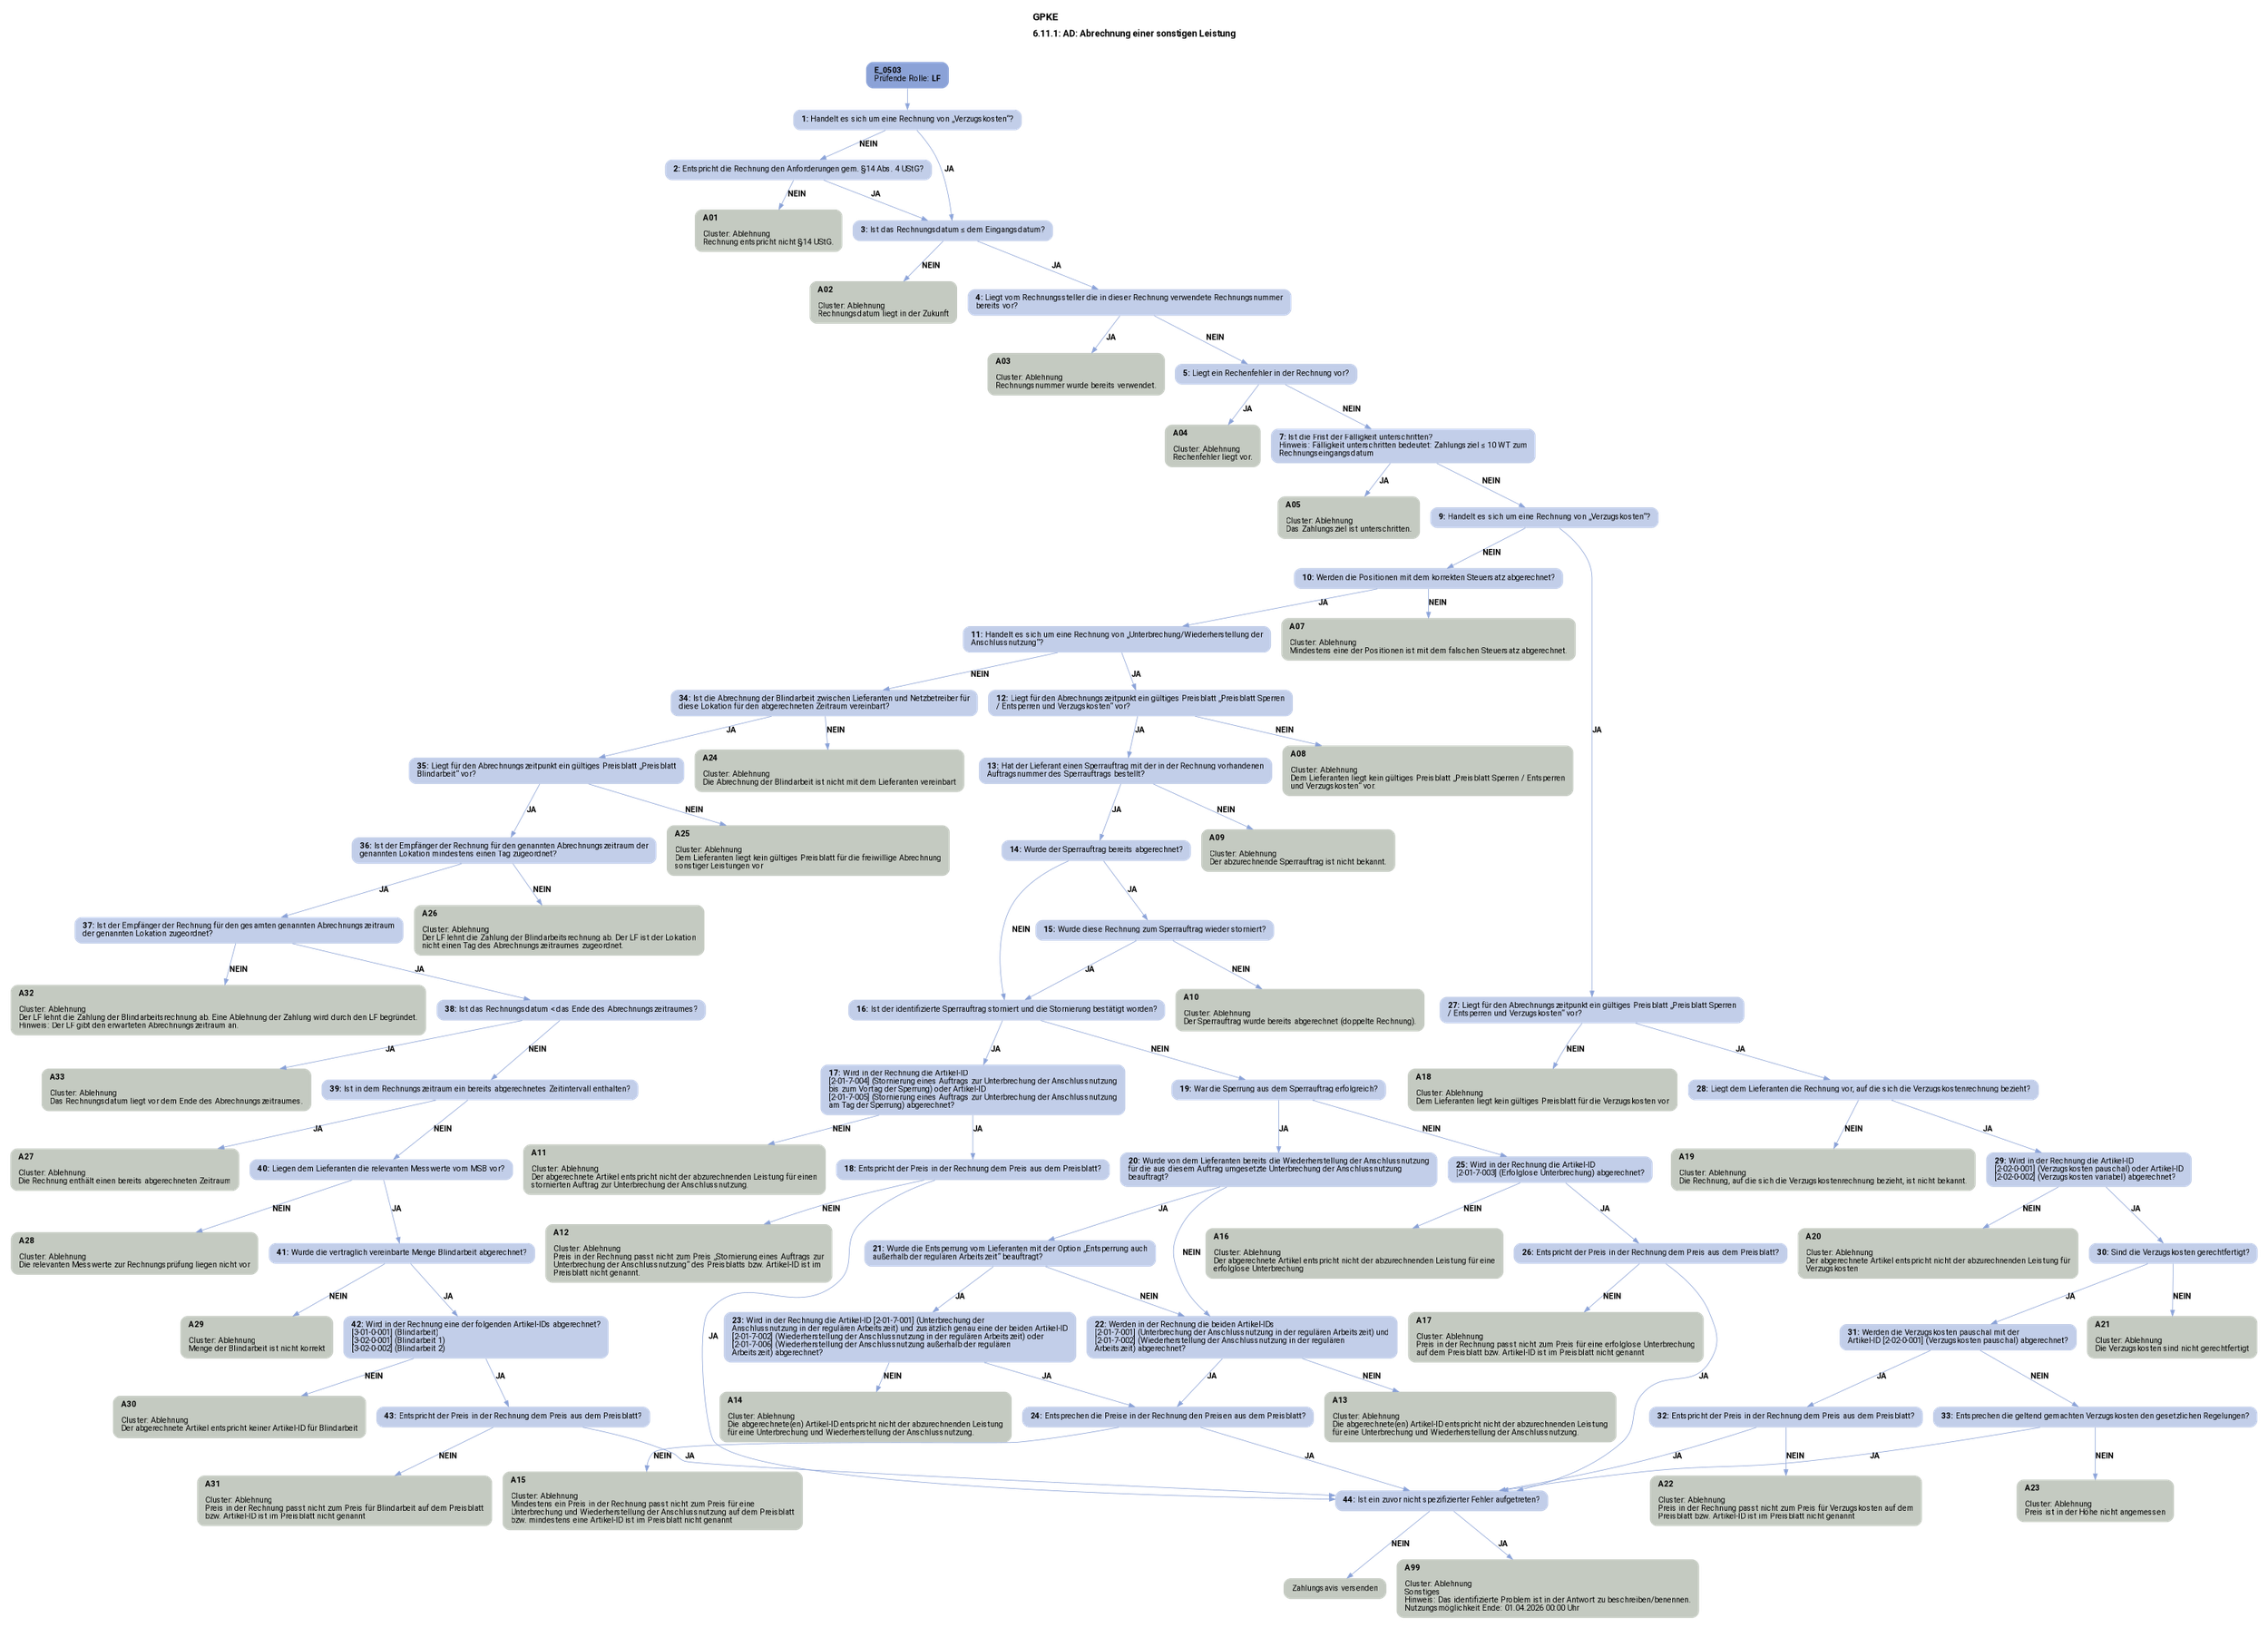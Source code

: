 digraph D {
    labelloc="t";
    label=<<B><FONT POINT-SIZE="18">GPKE</FONT></B><BR align="left"/><BR/><B><FONT POINT-SIZE="16">6.11.1: AD: Abrechnung einer sonstigen Leistung</FONT></B><BR align="left"/><BR/><BR/><BR/>>;
    ratio="compress";
    concentrate=true;
    pack=true;
    rankdir=TB;
    packmode="array";
    size="20,20";
    fontsize=12;
    pad=0.25;
    "Start" [margin="0.2,0.12", shape=box, style="filled,rounded", penwidth=0.0, fillcolor="#8ba2d7", label=<<B>E_0503</B><BR align="left"/><FONT>Prüfende Rolle: <B>LF</B></FONT><BR align="center"/>>, fontname="Roboto, sans-serif"];
    "1" [margin="0.2,0.12", shape=box, style="filled,rounded", penwidth=0.0, fillcolor="#c2cee9", label=<<B>1: </B>Handelt es sich um eine Rechnung von „Verzugskosten“?<BR align="left"/>>, fontname="Roboto, sans-serif"];
    "2" [margin="0.2,0.12", shape=box, style="filled,rounded", penwidth=0.0, fillcolor="#c2cee9", label=<<B>2: </B>Entspricht die Rechnung den Anforderungen gem. §14 Abs. 4 UStG?<BR align="left"/>>, fontname="Roboto, sans-serif"];
    "A01" [margin="0.2,0.12", shape=box, style="filled,rounded", penwidth=0.0, fillcolor="#c4cac1", label=<<B>A01</B><BR align="left"/><BR align="left"/><FONT>Cluster: Ablehnung<BR align="left"/>Rechnung entspricht nicht §14 UStG.<BR align="left"/></FONT>>, fontname="Roboto, sans-serif"];
    "3" [margin="0.2,0.12", shape=box, style="filled,rounded", penwidth=0.0, fillcolor="#c2cee9", label=<<B>3: </B>Ist das Rechnungsdatum ≤ dem Eingangsdatum?<BR align="left"/>>, fontname="Roboto, sans-serif"];
    "A02" [margin="0.2,0.12", shape=box, style="filled,rounded", penwidth=0.0, fillcolor="#c4cac1", label=<<B>A02</B><BR align="left"/><BR align="left"/><FONT>Cluster: Ablehnung<BR align="left"/>Rechnungsdatum liegt in der Zukunft<BR align="left"/></FONT>>, fontname="Roboto, sans-serif"];
    "4" [margin="0.2,0.12", shape=box, style="filled,rounded", penwidth=0.0, fillcolor="#c2cee9", label=<<B>4: </B>Liegt vom Rechnungssteller die in dieser Rechnung verwendete Rechnungsnummer<BR align="left"/>bereits vor?<BR align="left"/>>, fontname="Roboto, sans-serif"];
    "A03" [margin="0.2,0.12", shape=box, style="filled,rounded", penwidth=0.0, fillcolor="#c4cac1", label=<<B>A03</B><BR align="left"/><BR align="left"/><FONT>Cluster: Ablehnung<BR align="left"/>Rechnungsnummer wurde bereits verwendet.<BR align="left"/></FONT>>, fontname="Roboto, sans-serif"];
    "5" [margin="0.2,0.12", shape=box, style="filled,rounded", penwidth=0.0, fillcolor="#c2cee9", label=<<B>5: </B>Liegt ein Rechenfehler in der Rechnung vor?<BR align="left"/>>, fontname="Roboto, sans-serif"];
    "A04" [margin="0.2,0.12", shape=box, style="filled,rounded", penwidth=0.0, fillcolor="#c4cac1", label=<<B>A04</B><BR align="left"/><BR align="left"/><FONT>Cluster: Ablehnung<BR align="left"/>Rechenfehler liegt vor.<BR align="left"/></FONT>>, fontname="Roboto, sans-serif"];
    "7" [margin="0.2,0.12", shape=box, style="filled,rounded", penwidth=0.0, fillcolor="#c2cee9", label=<<B>7: </B>Ist die Frist der Fälligkeit unterschritten?<BR align="left"/>Hinweis: Fälligkeit unterschritten bedeutet: Zahlungsziel ≤ 10 WT zum<BR align="left"/>Rechnungseingangsdatum<BR align="left"/>>, fontname="Roboto, sans-serif"];
    "A05" [margin="0.2,0.12", shape=box, style="filled,rounded", penwidth=0.0, fillcolor="#c4cac1", label=<<B>A05</B><BR align="left"/><BR align="left"/><FONT>Cluster: Ablehnung<BR align="left"/>Das Zahlungsziel ist unterschritten.<BR align="left"/></FONT>>, fontname="Roboto, sans-serif"];
    "9" [margin="0.2,0.12", shape=box, style="filled,rounded", penwidth=0.0, fillcolor="#c2cee9", label=<<B>9: </B>Handelt es sich um eine Rechnung von „Verzugskosten“?<BR align="left"/>>, fontname="Roboto, sans-serif"];
    "10" [margin="0.2,0.12", shape=box, style="filled,rounded", penwidth=0.0, fillcolor="#c2cee9", label=<<B>10: </B>Werden die Positionen mit dem korrekten Steuersatz abgerechnet?<BR align="left"/>>, fontname="Roboto, sans-serif"];
    "A07" [margin="0.2,0.12", shape=box, style="filled,rounded", penwidth=0.0, fillcolor="#c4cac1", label=<<B>A07</B><BR align="left"/><BR align="left"/><FONT>Cluster: Ablehnung<BR align="left"/>Mindestens eine der Positionen ist mit dem falschen Steuersatz abgerechnet.<BR align="left"/></FONT>>, fontname="Roboto, sans-serif"];
    "11" [margin="0.2,0.12", shape=box, style="filled,rounded", penwidth=0.0, fillcolor="#c2cee9", label=<<B>11: </B>Handelt es sich um eine Rechnung von „Unterbrechung/Wiederherstellung der<BR align="left"/>Anschlussnutzung“?<BR align="left"/>>, fontname="Roboto, sans-serif"];
    "12" [margin="0.2,0.12", shape=box, style="filled,rounded", penwidth=0.0, fillcolor="#c2cee9", label=<<B>12: </B>Liegt für den Abrechnungszeitpunkt ein gültiges Preisblatt „Preisblatt Sperren<BR align="left"/>/ Entsperren und Verzugskosten“ vor?<BR align="left"/>>, fontname="Roboto, sans-serif"];
    "A08" [margin="0.2,0.12", shape=box, style="filled,rounded", penwidth=0.0, fillcolor="#c4cac1", label=<<B>A08</B><BR align="left"/><BR align="left"/><FONT>Cluster: Ablehnung<BR align="left"/>Dem Lieferanten liegt kein gültiges Preisblatt „Preisblatt Sperren / Entsperren<BR align="left"/>und Verzugskosten“ vor.<BR align="left"/></FONT>>, fontname="Roboto, sans-serif"];
    "13" [margin="0.2,0.12", shape=box, style="filled,rounded", penwidth=0.0, fillcolor="#c2cee9", label=<<B>13: </B>Hat der Lieferant einen Sperrauftrag mit der in der Rechnung vorhandenen<BR align="left"/>Auftragsnummer des Sperrauftrags bestellt?<BR align="left"/>>, fontname="Roboto, sans-serif"];
    "A09" [margin="0.2,0.12", shape=box, style="filled,rounded", penwidth=0.0, fillcolor="#c4cac1", label=<<B>A09</B><BR align="left"/><BR align="left"/><FONT>Cluster: Ablehnung<BR align="left"/>Der abzurechnende Sperrauftrag ist nicht bekannt.<BR align="left"/></FONT>>, fontname="Roboto, sans-serif"];
    "14" [margin="0.2,0.12", shape=box, style="filled,rounded", penwidth=0.0, fillcolor="#c2cee9", label=<<B>14: </B>Wurde der Sperrauftrag bereits abgerechnet?<BR align="left"/>>, fontname="Roboto, sans-serif"];
    "15" [margin="0.2,0.12", shape=box, style="filled,rounded", penwidth=0.0, fillcolor="#c2cee9", label=<<B>15: </B>Wurde diese Rechnung zum Sperrauftrag wieder storniert?<BR align="left"/>>, fontname="Roboto, sans-serif"];
    "A10" [margin="0.2,0.12", shape=box, style="filled,rounded", penwidth=0.0, fillcolor="#c4cac1", label=<<B>A10</B><BR align="left"/><BR align="left"/><FONT>Cluster: Ablehnung<BR align="left"/>Der Sperrauftrag wurde bereits abgerechnet (doppelte Rechnung).<BR align="left"/></FONT>>, fontname="Roboto, sans-serif"];
    "16" [margin="0.2,0.12", shape=box, style="filled,rounded", penwidth=0.0, fillcolor="#c2cee9", label=<<B>16: </B>Ist der identifizierte Sperrauftrag storniert und die Stornierung bestätigt worden?<BR align="left"/>>, fontname="Roboto, sans-serif"];
    "17" [margin="0.2,0.12", shape=box, style="filled,rounded", penwidth=0.0, fillcolor="#c2cee9", label=<<B>17: </B>Wird in der Rechnung die Artikel-ID<BR align="left"/>[2-01-7-004] (Stornierung eines Auftrags zur Unterbrechung der Anschlussnutzung<BR align="left"/>bis zum Vortag der Sperrung) oder Artikel-ID<BR align="left"/>[2-01-7-005] (Stornierung eines Auftrags zur Unterbrechung der Anschlussnutzung<BR align="left"/>am Tag der Sperrung) abgerechnet?<BR align="left"/>>, fontname="Roboto, sans-serif"];
    "A11" [margin="0.2,0.12", shape=box, style="filled,rounded", penwidth=0.0, fillcolor="#c4cac1", label=<<B>A11</B><BR align="left"/><BR align="left"/><FONT>Cluster: Ablehnung<BR align="left"/>Der abgerechnete Artikel entspricht nicht der abzurechnenden Leistung für einen<BR align="left"/>stornierten Auftrag zur Unterbrechung der Anschlussnutzung.<BR align="left"/></FONT>>, fontname="Roboto, sans-serif"];
    "18" [margin="0.2,0.12", shape=box, style="filled,rounded", penwidth=0.0, fillcolor="#c2cee9", label=<<B>18: </B>Entspricht der Preis in der Rechnung dem Preis aus dem Preisblatt?<BR align="left"/>>, fontname="Roboto, sans-serif"];
    "A12" [margin="0.2,0.12", shape=box, style="filled,rounded", penwidth=0.0, fillcolor="#c4cac1", label=<<B>A12</B><BR align="left"/><BR align="left"/><FONT>Cluster: Ablehnung<BR align="left"/>Preis in der Rechnung passt nicht zum Preis „Stornierung eines Auftrags zur<BR align="left"/>Unterbrechung der Anschlussnutzung“ des Preisblatts bzw. Artikel-ID ist im<BR align="left"/>Preisblatt nicht genannt.<BR align="left"/></FONT>>, fontname="Roboto, sans-serif"];
    "19" [margin="0.2,0.12", shape=box, style="filled,rounded", penwidth=0.0, fillcolor="#c2cee9", label=<<B>19: </B>War die Sperrung aus dem Sperrauftrag erfolgreich?<BR align="left"/>>, fontname="Roboto, sans-serif"];
    "20" [margin="0.2,0.12", shape=box, style="filled,rounded", penwidth=0.0, fillcolor="#c2cee9", label=<<B>20: </B>Wurde von dem Lieferanten bereits die Wiederherstellung der Anschlussnutzung<BR align="left"/>für die aus diesem Auftrag umgesetzte Unterbrechung der Anschlussnutzung<BR align="left"/>beauftragt?<BR align="left"/>>, fontname="Roboto, sans-serif"];
    "21" [margin="0.2,0.12", shape=box, style="filled,rounded", penwidth=0.0, fillcolor="#c2cee9", label=<<B>21: </B>Wurde die Entsperrung vom Lieferanten mit der Option „Entsperrung auch<BR align="left"/>außerhalb der regulären Arbeitszeit“ beauftragt?<BR align="left"/>>, fontname="Roboto, sans-serif"];
    "22" [margin="0.2,0.12", shape=box, style="filled,rounded", penwidth=0.0, fillcolor="#c2cee9", label=<<B>22: </B>Werden in der Rechnung die beiden Artikel-IDs<BR align="left"/>[2-01-7-001] (Unterbrechung der Anschlussnutzung in der regulären Arbeitszeit) und<BR align="left"/>[2-01-7-002] (Wiederherstellung der Anschlussnutzung in der regulären<BR align="left"/>Arbeitszeit) abgerechnet?<BR align="left"/>>, fontname="Roboto, sans-serif"];
    "A13" [margin="0.2,0.12", shape=box, style="filled,rounded", penwidth=0.0, fillcolor="#c4cac1", label=<<B>A13</B><BR align="left"/><BR align="left"/><FONT>Cluster: Ablehnung<BR align="left"/>Die abgerechnete(en) Artikel-ID entspricht nicht der abzurechnenden Leistung<BR align="left"/>für eine Unterbrechung und Wiederherstellung der Anschlussnutzung.<BR align="left"/></FONT>>, fontname="Roboto, sans-serif"];
    "23" [margin="0.2,0.12", shape=box, style="filled,rounded", penwidth=0.0, fillcolor="#c2cee9", label=<<B>23: </B>Wird in der Rechnung die Artikel-ID [2-01-7-001] (Unterbrechung der<BR align="left"/>Anschlussnutzung in der regulären Arbeitszeit) und zusätzlich genau eine der beiden Artikel-ID<BR align="left"/>[2-01-7-002] (Wiederherstellung der Anschlussnutzung in der regulären Arbeitszeit) oder<BR align="left"/>[2-01-7-006] (Wiederherstellung der Anschlussnutzung außerhalb der regulären<BR align="left"/>Arbeitszeit) abgerechnet?<BR align="left"/>>, fontname="Roboto, sans-serif"];
    "A14" [margin="0.2,0.12", shape=box, style="filled,rounded", penwidth=0.0, fillcolor="#c4cac1", label=<<B>A14</B><BR align="left"/><BR align="left"/><FONT>Cluster: Ablehnung<BR align="left"/>Die abgerechnete(en) Artikel-ID entspricht nicht der abzurechnenden Leistung<BR align="left"/>für eine Unterbrechung und Wiederherstellung der Anschlussnutzung.<BR align="left"/></FONT>>, fontname="Roboto, sans-serif"];
    "24" [margin="0.2,0.12", shape=box, style="filled,rounded", penwidth=0.0, fillcolor="#c2cee9", label=<<B>24: </B>Entsprechen die Preise in der Rechnung den Preisen aus dem Preisblatt?<BR align="left"/>>, fontname="Roboto, sans-serif"];
    "A15" [margin="0.2,0.12", shape=box, style="filled,rounded", penwidth=0.0, fillcolor="#c4cac1", label=<<B>A15</B><BR align="left"/><BR align="left"/><FONT>Cluster: Ablehnung<BR align="left"/>Mindestens ein Preis in der Rechnung passt nicht zum Preis für eine<BR align="left"/>Unterbrechung und Wiederherstellung der Anschlussnutzung auf dem Preisblatt<BR align="left"/>bzw. mindestens eine Artikel-ID ist im Preisblatt nicht genannt<BR align="left"/></FONT>>, fontname="Roboto, sans-serif"];
    "25" [margin="0.2,0.12", shape=box, style="filled,rounded", penwidth=0.0, fillcolor="#c2cee9", label=<<B>25: </B>Wird in der Rechnung die Artikel-ID<BR align="left"/>[2-01-7-003] (Erfolglose Unterbrechung) abgerechnet?<BR align="left"/>>, fontname="Roboto, sans-serif"];
    "A16" [margin="0.2,0.12", shape=box, style="filled,rounded", penwidth=0.0, fillcolor="#c4cac1", label=<<B>A16</B><BR align="left"/><BR align="left"/><FONT>Cluster: Ablehnung<BR align="left"/>Der abgerechnete Artikel entspricht nicht der abzurechnenden Leistung für eine<BR align="left"/>erfolglose Unterbrechung<BR align="left"/></FONT>>, fontname="Roboto, sans-serif"];
    "26" [margin="0.2,0.12", shape=box, style="filled,rounded", penwidth=0.0, fillcolor="#c2cee9", label=<<B>26: </B>Entspricht der Preis in der Rechnung dem Preis aus dem Preisblatt?<BR align="left"/>>, fontname="Roboto, sans-serif"];
    "A17" [margin="0.2,0.12", shape=box, style="filled,rounded", penwidth=0.0, fillcolor="#c4cac1", label=<<B>A17</B><BR align="left"/><BR align="left"/><FONT>Cluster: Ablehnung<BR align="left"/>Preis in der Rechnung passt nicht zum Preis für eine erfolglose Unterbrechung<BR align="left"/>auf dem Preisblatt bzw. Artikel-ID ist im Preisblatt nicht genannt<BR align="left"/></FONT>>, fontname="Roboto, sans-serif"];
    "27" [margin="0.2,0.12", shape=box, style="filled,rounded", penwidth=0.0, fillcolor="#c2cee9", label=<<B>27: </B>Liegt für den Abrechnungszeitpunkt ein gültiges Preisblatt „Preisblatt Sperren<BR align="left"/>/ Entsperren und Verzugskosten“ vor?<BR align="left"/>>, fontname="Roboto, sans-serif"];
    "A18" [margin="0.2,0.12", shape=box, style="filled,rounded", penwidth=0.0, fillcolor="#c4cac1", label=<<B>A18</B><BR align="left"/><BR align="left"/><FONT>Cluster: Ablehnung<BR align="left"/>Dem Lieferanten liegt kein gültiges Preisblatt für die Verzugskosten vor<BR align="left"/></FONT>>, fontname="Roboto, sans-serif"];
    "28" [margin="0.2,0.12", shape=box, style="filled,rounded", penwidth=0.0, fillcolor="#c2cee9", label=<<B>28: </B>Liegt dem Lieferanten die Rechnung vor, auf die sich die Verzugskostenrechnung bezieht?<BR align="left"/>>, fontname="Roboto, sans-serif"];
    "A19" [margin="0.2,0.12", shape=box, style="filled,rounded", penwidth=0.0, fillcolor="#c4cac1", label=<<B>A19</B><BR align="left"/><BR align="left"/><FONT>Cluster: Ablehnung<BR align="left"/>Die Rechnung, auf die sich die Verzugskostenrechnung bezieht, ist nicht bekannt.<BR align="left"/></FONT>>, fontname="Roboto, sans-serif"];
    "29" [margin="0.2,0.12", shape=box, style="filled,rounded", penwidth=0.0, fillcolor="#c2cee9", label=<<B>29: </B>Wird in der Rechnung die Artikel-ID<BR align="left"/>[2-02-0-001] (Verzugskosten pauschal) oder Artikel-ID<BR align="left"/>[2-02-0-002] (Verzugskosten variabel) abgerechnet?<BR align="left"/>>, fontname="Roboto, sans-serif"];
    "A20" [margin="0.2,0.12", shape=box, style="filled,rounded", penwidth=0.0, fillcolor="#c4cac1", label=<<B>A20</B><BR align="left"/><BR align="left"/><FONT>Cluster: Ablehnung<BR align="left"/>Der abgerechnete Artikel entspricht nicht der abzurechnenden Leistung für<BR align="left"/>Verzugskosten<BR align="left"/></FONT>>, fontname="Roboto, sans-serif"];
    "30" [margin="0.2,0.12", shape=box, style="filled,rounded", penwidth=0.0, fillcolor="#c2cee9", label=<<B>30: </B>Sind die Verzugskosten gerechtfertigt?<BR align="left"/>>, fontname="Roboto, sans-serif"];
    "A21" [margin="0.2,0.12", shape=box, style="filled,rounded", penwidth=0.0, fillcolor="#c4cac1", label=<<B>A21</B><BR align="left"/><BR align="left"/><FONT>Cluster: Ablehnung<BR align="left"/>Die Verzugskosten sind nicht gerechtfertigt<BR align="left"/></FONT>>, fontname="Roboto, sans-serif"];
    "31" [margin="0.2,0.12", shape=box, style="filled,rounded", penwidth=0.0, fillcolor="#c2cee9", label=<<B>31: </B>Werden die Verzugskosten pauschal mit der<BR align="left"/>Artikel-ID [2-02-0-001] (Verzugskosten pauschal) abgerechnet?<BR align="left"/>>, fontname="Roboto, sans-serif"];
    "32" [margin="0.2,0.12", shape=box, style="filled,rounded", penwidth=0.0, fillcolor="#c2cee9", label=<<B>32: </B>Entspricht der Preis in der Rechnung dem Preis aus dem Preisblatt?<BR align="left"/>>, fontname="Roboto, sans-serif"];
    "A22" [margin="0.2,0.12", shape=box, style="filled,rounded", penwidth=0.0, fillcolor="#c4cac1", label=<<B>A22</B><BR align="left"/><BR align="left"/><FONT>Cluster: Ablehnung<BR align="left"/>Preis in der Rechnung passt nicht zum Preis für Verzugskosten auf dem<BR align="left"/>Preisblatt bzw. Artikel-ID ist im Preisblatt nicht genannt<BR align="left"/></FONT>>, fontname="Roboto, sans-serif"];
    "33" [margin="0.2,0.12", shape=box, style="filled,rounded", penwidth=0.0, fillcolor="#c2cee9", label=<<B>33: </B>Entsprechen die geltend gemachten Verzugskosten den gesetzlichen Regelungen?<BR align="left"/>>, fontname="Roboto, sans-serif"];
    "A23" [margin="0.2,0.12", shape=box, style="filled,rounded", penwidth=0.0, fillcolor="#c4cac1", label=<<B>A23</B><BR align="left"/><BR align="left"/><FONT>Cluster: Ablehnung<BR align="left"/>Preis ist in der Höhe nicht angemessen<BR align="left"/></FONT>>, fontname="Roboto, sans-serif"];
    "34" [margin="0.2,0.12", shape=box, style="filled,rounded", penwidth=0.0, fillcolor="#c2cee9", label=<<B>34: </B>Ist die Abrechnung der Blindarbeit zwischen Lieferanten und Netzbetreiber für<BR align="left"/>diese Lokation für den abgerechneten Zeitraum vereinbart?<BR align="left"/>>, fontname="Roboto, sans-serif"];
    "A24" [margin="0.2,0.12", shape=box, style="filled,rounded", penwidth=0.0, fillcolor="#c4cac1", label=<<B>A24</B><BR align="left"/><BR align="left"/><FONT>Cluster: Ablehnung<BR align="left"/>Die Abrechnung der Blindarbeit ist nicht mit dem Lieferanten vereinbart<BR align="left"/></FONT>>, fontname="Roboto, sans-serif"];
    "35" [margin="0.2,0.12", shape=box, style="filled,rounded", penwidth=0.0, fillcolor="#c2cee9", label=<<B>35: </B>Liegt für den Abrechnungszeitpunkt ein gültiges Preisblatt „Preisblatt<BR align="left"/>Blindarbeit“ vor?<BR align="left"/>>, fontname="Roboto, sans-serif"];
    "A25" [margin="0.2,0.12", shape=box, style="filled,rounded", penwidth=0.0, fillcolor="#c4cac1", label=<<B>A25</B><BR align="left"/><BR align="left"/><FONT>Cluster: Ablehnung<BR align="left"/>Dem Lieferanten liegt kein gültiges Preisblatt für die freiwillige Abrechnung<BR align="left"/>sonstiger Leistungen vor<BR align="left"/></FONT>>, fontname="Roboto, sans-serif"];
    "36" [margin="0.2,0.12", shape=box, style="filled,rounded", penwidth=0.0, fillcolor="#c2cee9", label=<<B>36: </B>Ist der Empfänger der Rechnung für den genannten Abrechnungszeitraum der<BR align="left"/>genannten Lokation mindestens einen Tag zugeordnet?<BR align="left"/>>, fontname="Roboto, sans-serif"];
    "A26" [margin="0.2,0.12", shape=box, style="filled,rounded", penwidth=0.0, fillcolor="#c4cac1", label=<<B>A26</B><BR align="left"/><BR align="left"/><FONT>Cluster: Ablehnung<BR align="left"/>Der LF lehnt die Zahlung der Blindarbeitsrechnung ab. Der LF ist der Lokation<BR align="left"/>nicht einen Tag des Abrechnungszeitraumes zugeordnet.<BR align="left"/></FONT>>, fontname="Roboto, sans-serif"];
    "37" [margin="0.2,0.12", shape=box, style="filled,rounded", penwidth=0.0, fillcolor="#c2cee9", label=<<B>37: </B>Ist der Empfänger der Rechnung für den gesamten genannten Abrechnungszeitraum<BR align="left"/>der genannten Lokation zugeordnet?<BR align="left"/>>, fontname="Roboto, sans-serif"];
    "A32" [margin="0.2,0.12", shape=box, style="filled,rounded", penwidth=0.0, fillcolor="#c4cac1", label=<<B>A32</B><BR align="left"/><BR align="left"/><FONT>Cluster: Ablehnung<BR align="left"/>Der LF lehnt die Zahlung der Blindarbeitsrechnung ab. Eine Ablehnung der Zahlung wird durch den LF begründet.<BR align="left"/>Hinweis: Der LF gibt den erwarteten Abrechnungszeitraum an.<BR align="left"/></FONT>>, fontname="Roboto, sans-serif"];
    "38" [margin="0.2,0.12", shape=box, style="filled,rounded", penwidth=0.0, fillcolor="#c2cee9", label=<<B>38: </B>Ist das Rechnungsdatum &lt; das Ende des Abrechnungszeitraumes?<BR align="left"/>>, fontname="Roboto, sans-serif"];
    "A33" [margin="0.2,0.12", shape=box, style="filled,rounded", penwidth=0.0, fillcolor="#c4cac1", label=<<B>A33</B><BR align="left"/><BR align="left"/><FONT>Cluster: Ablehnung<BR align="left"/>Das Rechnungsdatum liegt vor dem Ende des Abrechnungszeitraumes.<BR align="left"/></FONT>>, fontname="Roboto, sans-serif"];
    "39" [margin="0.2,0.12", shape=box, style="filled,rounded", penwidth=0.0, fillcolor="#c2cee9", label=<<B>39: </B>Ist in dem Rechnungszeitraum ein bereits abgerechnetes Zeitintervall enthalten?<BR align="left"/>>, fontname="Roboto, sans-serif"];
    "A27" [margin="0.2,0.12", shape=box, style="filled,rounded", penwidth=0.0, fillcolor="#c4cac1", label=<<B>A27</B><BR align="left"/><BR align="left"/><FONT>Cluster: Ablehnung<BR align="left"/>Die Rechnung enthält einen bereits abgerechneten Zeitraum<BR align="left"/></FONT>>, fontname="Roboto, sans-serif"];
    "40" [margin="0.2,0.12", shape=box, style="filled,rounded", penwidth=0.0, fillcolor="#c2cee9", label=<<B>40: </B>Liegen dem Lieferanten die relevanten Messwerte vom MSB vor?<BR align="left"/>>, fontname="Roboto, sans-serif"];
    "A28" [margin="0.2,0.12", shape=box, style="filled,rounded", penwidth=0.0, fillcolor="#c4cac1", label=<<B>A28</B><BR align="left"/><BR align="left"/><FONT>Cluster: Ablehnung<BR align="left"/>Die relevanten Messwerte zur Rechnungsprüfung liegen nicht vor<BR align="left"/></FONT>>, fontname="Roboto, sans-serif"];
    "41" [margin="0.2,0.12", shape=box, style="filled,rounded", penwidth=0.0, fillcolor="#c2cee9", label=<<B>41: </B>Wurde die vertraglich vereinbarte Menge Blindarbeit abgerechnet?<BR align="left"/>>, fontname="Roboto, sans-serif"];
    "A29" [margin="0.2,0.12", shape=box, style="filled,rounded", penwidth=0.0, fillcolor="#c4cac1", label=<<B>A29</B><BR align="left"/><BR align="left"/><FONT>Cluster: Ablehnung<BR align="left"/>Menge der Blindarbeit ist nicht korrekt<BR align="left"/></FONT>>, fontname="Roboto, sans-serif"];
    "42" [margin="0.2,0.12", shape=box, style="filled,rounded", penwidth=0.0, fillcolor="#c2cee9", label=<<B>42: </B>Wird in der Rechnung eine der folgenden Artikel-IDs abgerechnet?<BR align="left"/>[3-01-0-001] (Blindarbeit)<BR align="left"/>[3-02-0-001] (Blindarbeit 1)<BR align="left"/>[3-02-0-002] (Blindarbeit 2)<BR align="left"/>>, fontname="Roboto, sans-serif"];
    "A30" [margin="0.2,0.12", shape=box, style="filled,rounded", penwidth=0.0, fillcolor="#c4cac1", label=<<B>A30</B><BR align="left"/><BR align="left"/><FONT>Cluster: Ablehnung<BR align="left"/>Der abgerechnete Artikel entspricht keiner Artikel-ID für Blindarbeit<BR align="left"/></FONT>>, fontname="Roboto, sans-serif"];
    "43" [margin="0.2,0.12", shape=box, style="filled,rounded", penwidth=0.0, fillcolor="#c2cee9", label=<<B>43: </B>Entspricht der Preis in der Rechnung dem Preis aus dem Preisblatt?<BR align="left"/>>, fontname="Roboto, sans-serif"];
    "A31" [margin="0.2,0.12", shape=box, style="filled,rounded", penwidth=0.0, fillcolor="#c4cac1", label=<<B>A31</B><BR align="left"/><BR align="left"/><FONT>Cluster: Ablehnung<BR align="left"/>Preis in der Rechnung passt nicht zum Preis für Blindarbeit auf dem Preisblatt<BR align="left"/>bzw. Artikel-ID ist im Preisblatt nicht genannt<BR align="left"/></FONT>>, fontname="Roboto, sans-serif"];
    "44" [margin="0.2,0.12", shape=box, style="filled,rounded", penwidth=0.0, fillcolor="#c2cee9", label=<<B>44: </B>Ist ein zuvor nicht spezifizierter Fehler aufgetreten?<BR align="left"/>>, fontname="Roboto, sans-serif"];
    "Zahlungsavis versenden" [margin="0.2,0.12", shape=box, style="filled,rounded", penwidth=0.0, fillcolor="#c4cac1", label=<<FONT>Zahlungsavis versenden<BR align="left"/></FONT>>, fontname="Roboto, sans-serif"];
    "A99" [margin="0.2,0.12", shape=box, style="filled,rounded", penwidth=0.0, fillcolor="#c4cac1", label=<<B>A99</B><BR align="left"/><BR align="left"/><FONT>Cluster: Ablehnung<BR align="left"/>Sonstiges<BR align="left"/>Hinweis: Das identifizierte Problem ist in der Antwort zu beschreiben/benennen.<BR align="left"/>Nutzungsmöglichkeit Ende: 01.04.2026 00:00 Uhr<BR align="left"/></FONT>>, fontname="Roboto, sans-serif"];

    "Start" -> "1" [color="#88a0d6"];
    "1" -> "3" [label=<<B>JA</B>>, color="#88a0d6", fontname="Roboto, sans-serif"];
    "1" -> "2" [label=<<B>NEIN</B>>, color="#88a0d6", fontname="Roboto, sans-serif"];
    "2" -> "A01" [label=<<B>NEIN</B>>, color="#88a0d6", fontname="Roboto, sans-serif"];
    "2" -> "3" [label=<<B>JA</B>>, color="#88a0d6", fontname="Roboto, sans-serif"];
    "3" -> "A02" [label=<<B>NEIN</B>>, color="#88a0d6", fontname="Roboto, sans-serif"];
    "3" -> "4" [label=<<B>JA</B>>, color="#88a0d6", fontname="Roboto, sans-serif"];
    "4" -> "A03" [label=<<B>JA</B>>, color="#88a0d6", fontname="Roboto, sans-serif"];
    "4" -> "5" [label=<<B>NEIN</B>>, color="#88a0d6", fontname="Roboto, sans-serif"];
    "5" -> "A04" [label=<<B>JA</B>>, color="#88a0d6", fontname="Roboto, sans-serif"];
    "5" -> "7" [label=<<B>NEIN</B>>, color="#88a0d6", fontname="Roboto, sans-serif"];
    "7" -> "A05" [label=<<B>JA</B>>, color="#88a0d6", fontname="Roboto, sans-serif"];
    "7" -> "9" [label=<<B>NEIN</B>>, color="#88a0d6", fontname="Roboto, sans-serif"];
    "9" -> "27" [label=<<B>JA</B>>, color="#88a0d6", fontname="Roboto, sans-serif"];
    "9" -> "10" [label=<<B>NEIN</B>>, color="#88a0d6", fontname="Roboto, sans-serif"];
    "10" -> "A07" [label=<<B>NEIN</B>>, color="#88a0d6", fontname="Roboto, sans-serif"];
    "10" -> "11" [label=<<B>JA</B>>, color="#88a0d6", fontname="Roboto, sans-serif"];
    "11" -> "12" [label=<<B>JA</B>>, color="#88a0d6", fontname="Roboto, sans-serif"];
    "11" -> "34" [label=<<B>NEIN</B>>, color="#88a0d6", fontname="Roboto, sans-serif"];
    "12" -> "A08" [label=<<B>NEIN</B>>, color="#88a0d6", fontname="Roboto, sans-serif"];
    "12" -> "13" [label=<<B>JA</B>>, color="#88a0d6", fontname="Roboto, sans-serif"];
    "13" -> "A09" [label=<<B>NEIN</B>>, color="#88a0d6", fontname="Roboto, sans-serif"];
    "13" -> "14" [label=<<B>JA</B>>, color="#88a0d6", fontname="Roboto, sans-serif"];
    "14" -> "15" [label=<<B>JA</B>>, color="#88a0d6", fontname="Roboto, sans-serif"];
    "14" -> "16" [label=<<B>NEIN</B>>, color="#88a0d6", fontname="Roboto, sans-serif"];
    "15" -> "A10" [label=<<B>NEIN</B>>, color="#88a0d6", fontname="Roboto, sans-serif"];
    "15" -> "16" [label=<<B>JA</B>>, color="#88a0d6", fontname="Roboto, sans-serif"];
    "16" -> "17" [label=<<B>JA</B>>, color="#88a0d6", fontname="Roboto, sans-serif"];
    "16" -> "19" [label=<<B>NEIN</B>>, color="#88a0d6", fontname="Roboto, sans-serif"];
    "17" -> "A11" [label=<<B>NEIN</B>>, color="#88a0d6", fontname="Roboto, sans-serif"];
    "17" -> "18" [label=<<B>JA</B>>, color="#88a0d6", fontname="Roboto, sans-serif"];
    "18" -> "A12" [label=<<B>NEIN</B>>, color="#88a0d6", fontname="Roboto, sans-serif"];
    "18" -> "44" [label=<<B>JA</B>>, color="#88a0d6", fontname="Roboto, sans-serif"];
    "19" -> "20" [label=<<B>JA</B>>, color="#88a0d6", fontname="Roboto, sans-serif"];
    "19" -> "25" [label=<<B>NEIN</B>>, color="#88a0d6", fontname="Roboto, sans-serif"];
    "20" -> "21" [label=<<B>JA</B>>, color="#88a0d6", fontname="Roboto, sans-serif"];
    "20" -> "22" [label=<<B>NEIN</B>>, color="#88a0d6", fontname="Roboto, sans-serif"];
    "21" -> "23" [label=<<B>JA</B>>, color="#88a0d6", fontname="Roboto, sans-serif"];
    "21" -> "22" [label=<<B>NEIN</B>>, color="#88a0d6", fontname="Roboto, sans-serif"];
    "22" -> "A13" [label=<<B>NEIN</B>>, color="#88a0d6", fontname="Roboto, sans-serif"];
    "22" -> "24" [label=<<B>JA</B>>, color="#88a0d6", fontname="Roboto, sans-serif"];
    "23" -> "A14" [label=<<B>NEIN</B>>, color="#88a0d6", fontname="Roboto, sans-serif"];
    "23" -> "24" [label=<<B>JA</B>>, color="#88a0d6", fontname="Roboto, sans-serif"];
    "24" -> "A15" [label=<<B>NEIN</B>>, color="#88a0d6", fontname="Roboto, sans-serif"];
    "24" -> "44" [label=<<B>JA</B>>, color="#88a0d6", fontname="Roboto, sans-serif"];
    "25" -> "A16" [label=<<B>NEIN</B>>, color="#88a0d6", fontname="Roboto, sans-serif"];
    "25" -> "26" [label=<<B>JA</B>>, color="#88a0d6", fontname="Roboto, sans-serif"];
    "26" -> "A17" [label=<<B>NEIN</B>>, color="#88a0d6", fontname="Roboto, sans-serif"];
    "26" -> "44" [label=<<B>JA</B>>, color="#88a0d6", fontname="Roboto, sans-serif"];
    "27" -> "A18" [label=<<B>NEIN</B>>, color="#88a0d6", fontname="Roboto, sans-serif"];
    "27" -> "28" [label=<<B>JA</B>>, color="#88a0d6", fontname="Roboto, sans-serif"];
    "28" -> "A19" [label=<<B>NEIN</B>>, color="#88a0d6", fontname="Roboto, sans-serif"];
    "28" -> "29" [label=<<B>JA</B>>, color="#88a0d6", fontname="Roboto, sans-serif"];
    "29" -> "A20" [label=<<B>NEIN</B>>, color="#88a0d6", fontname="Roboto, sans-serif"];
    "29" -> "30" [label=<<B>JA</B>>, color="#88a0d6", fontname="Roboto, sans-serif"];
    "30" -> "A21" [label=<<B>NEIN</B>>, color="#88a0d6", fontname="Roboto, sans-serif"];
    "30" -> "31" [label=<<B>JA</B>>, color="#88a0d6", fontname="Roboto, sans-serif"];
    "31" -> "33" [label=<<B>NEIN</B>>, color="#88a0d6", fontname="Roboto, sans-serif"];
    "31" -> "32" [label=<<B>JA</B>>, color="#88a0d6", fontname="Roboto, sans-serif"];
    "32" -> "A22" [label=<<B>NEIN</B>>, color="#88a0d6", fontname="Roboto, sans-serif"];
    "32" -> "44" [label=<<B>JA</B>>, color="#88a0d6", fontname="Roboto, sans-serif"];
    "33" -> "A23" [label=<<B>NEIN</B>>, color="#88a0d6", fontname="Roboto, sans-serif"];
    "33" -> "44" [label=<<B>JA</B>>, color="#88a0d6", fontname="Roboto, sans-serif"];
    "34" -> "A24" [label=<<B>NEIN</B>>, color="#88a0d6", fontname="Roboto, sans-serif"];
    "34" -> "35" [label=<<B>JA</B>>, color="#88a0d6", fontname="Roboto, sans-serif"];
    "35" -> "A25" [label=<<B>NEIN</B>>, color="#88a0d6", fontname="Roboto, sans-serif"];
    "35" -> "36" [label=<<B>JA</B>>, color="#88a0d6", fontname="Roboto, sans-serif"];
    "36" -> "A26" [label=<<B>NEIN</B>>, color="#88a0d6", fontname="Roboto, sans-serif"];
    "36" -> "37" [label=<<B>JA</B>>, color="#88a0d6", fontname="Roboto, sans-serif"];
    "37" -> "A32" [label=<<B>NEIN</B>>, color="#88a0d6", fontname="Roboto, sans-serif"];
    "37" -> "38" [label=<<B>JA</B>>, color="#88a0d6", fontname="Roboto, sans-serif"];
    "38" -> "A33" [label=<<B>JA</B>>, color="#88a0d6", fontname="Roboto, sans-serif"];
    "38" -> "39" [label=<<B>NEIN</B>>, color="#88a0d6", fontname="Roboto, sans-serif"];
    "39" -> "A27" [label=<<B>JA</B>>, color="#88a0d6", fontname="Roboto, sans-serif"];
    "39" -> "40" [label=<<B>NEIN</B>>, color="#88a0d6", fontname="Roboto, sans-serif"];
    "40" -> "A28" [label=<<B>NEIN</B>>, color="#88a0d6", fontname="Roboto, sans-serif"];
    "40" -> "41" [label=<<B>JA</B>>, color="#88a0d6", fontname="Roboto, sans-serif"];
    "41" -> "A29" [label=<<B>NEIN</B>>, color="#88a0d6", fontname="Roboto, sans-serif"];
    "41" -> "42" [label=<<B>JA</B>>, color="#88a0d6", fontname="Roboto, sans-serif"];
    "42" -> "A30" [label=<<B>NEIN</B>>, color="#88a0d6", fontname="Roboto, sans-serif"];
    "42" -> "43" [label=<<B>JA</B>>, color="#88a0d6", fontname="Roboto, sans-serif"];
    "43" -> "A31" [label=<<B>NEIN</B>>, color="#88a0d6", fontname="Roboto, sans-serif"];
    "43" -> "44" [label=<<B>JA</B>>, color="#88a0d6", fontname="Roboto, sans-serif"];
    "44" -> "Zahlungsavis versenden" [label=<<B>NEIN</B>>, color="#88a0d6", fontname="Roboto, sans-serif"];
    "44" -> "A99" [label=<<B>JA</B>>, color="#88a0d6", fontname="Roboto, sans-serif"];

    bgcolor="transparent";
fontname="Roboto, sans-serif";
}